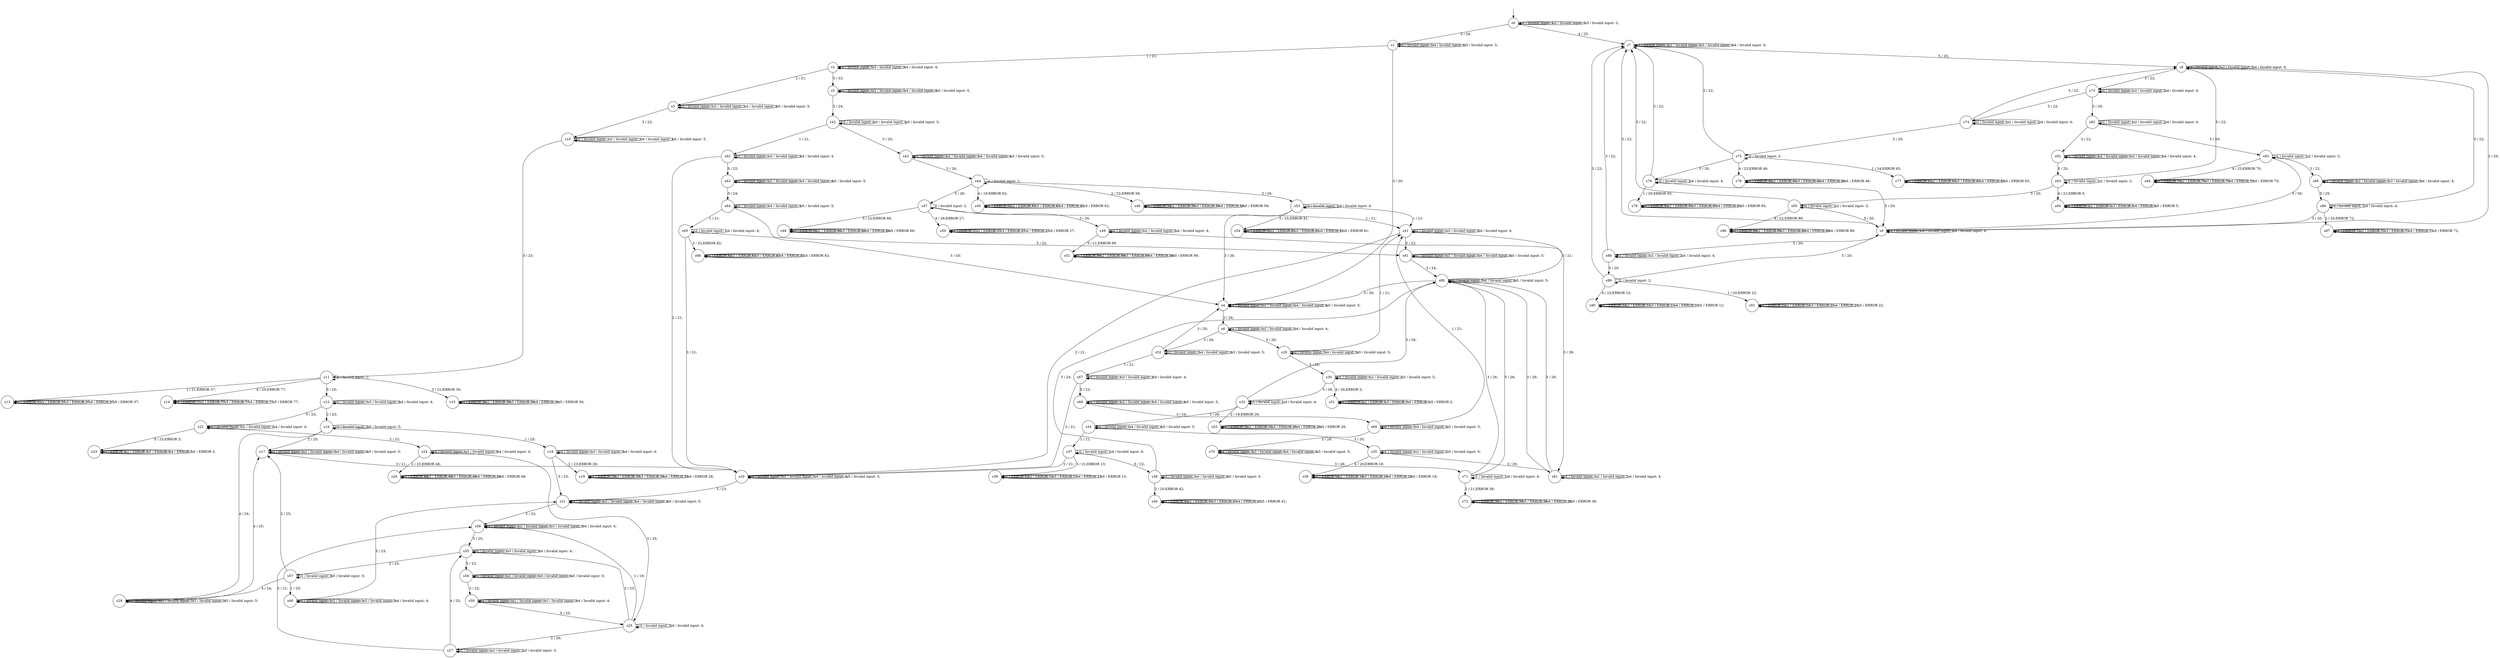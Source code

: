 digraph g {
__start0 [label="" shape="none"];

	s0 [shape="circle" label="s0"];
	s1 [shape="circle" label="s1"];
	s2 [shape="circle" label="s2"];
	s3 [shape="circle" label="s3"];
	s4 [shape="circle" label="s4"];
	s5 [shape="circle" label="s5"];
	s6 [shape="circle" label="s6"];
	s7 [shape="circle" label="s7"];
	s8 [shape="circle" label="s8"];
	s9 [shape="circle" label="s9"];
	s10 [shape="circle" label="s10"];
	s11 [shape="circle" label="s11"];
	s12 [shape="circle" label="s12"];
	s13 [shape="circle" label="s13"];
	s14 [shape="circle" label="s14"];
	s15 [shape="circle" label="s15"];
	s16 [shape="circle" label="s16"];
	s17 [shape="circle" label="s17"];
	s18 [shape="circle" label="s18"];
	s19 [shape="circle" label="s19"];
	s20 [shape="circle" label="s20"];
	s21 [shape="circle" label="s21"];
	s22 [shape="circle" label="s22"];
	s23 [shape="circle" label="s23"];
	s24 [shape="circle" label="s24"];
	s25 [shape="circle" label="s25"];
	s26 [shape="circle" label="s26"];
	s27 [shape="circle" label="s27"];
	s28 [shape="circle" label="s28"];
	s29 [shape="circle" label="s29"];
	s30 [shape="circle" label="s30"];
	s31 [shape="circle" label="s31"];
	s32 [shape="circle" label="s32"];
	s33 [shape="circle" label="s33"];
	s34 [shape="circle" label="s34"];
	s35 [shape="circle" label="s35"];
	s36 [shape="circle" label="s36"];
	s37 [shape="circle" label="s37"];
	s38 [shape="circle" label="s38"];
	s39 [shape="circle" label="s39"];
	s40 [shape="circle" label="s40"];
	s41 [shape="circle" label="s41"];
	s42 [shape="circle" label="s42"];
	s43 [shape="circle" label="s43"];
	s44 [shape="circle" label="s44"];
	s45 [shape="circle" label="s45"];
	s46 [shape="circle" label="s46"];
	s47 [shape="circle" label="s47"];
	s48 [shape="circle" label="s48"];
	s49 [shape="circle" label="s49"];
	s50 [shape="circle" label="s50"];
	s51 [shape="circle" label="s51"];
	s52 [shape="circle" label="s52"];
	s53 [shape="circle" label="s53"];
	s54 [shape="circle" label="s54"];
	s55 [shape="circle" label="s55"];
	s56 [shape="circle" label="s56"];
	s57 [shape="circle" label="s57"];
	s58 [shape="circle" label="s58"];
	s59 [shape="circle" label="s59"];
	s60 [shape="circle" label="s60"];
	s61 [shape="circle" label="s61"];
	s62 [shape="circle" label="s62"];
	s63 [shape="circle" label="s63"];
	s64 [shape="circle" label="s64"];
	s65 [shape="circle" label="s65"];
	s66 [shape="circle" label="s66"];
	s67 [shape="circle" label="s67"];
	s68 [shape="circle" label="s68"];
	s69 [shape="circle" label="s69"];
	s70 [shape="circle" label="s70"];
	s71 [shape="circle" label="s71"];
	s72 [shape="circle" label="s72"];
	s73 [shape="circle" label="s73"];
	s74 [shape="circle" label="s74"];
	s75 [shape="circle" label="s75"];
	s76 [shape="circle" label="s76"];
	s77 [shape="circle" label="s77"];
	s78 [shape="circle" label="s78"];
	s79 [shape="circle" label="s79"];
	s80 [shape="circle" label="s80"];
	s81 [shape="circle" label="s81"];
	s82 [shape="circle" label="s82"];
	s83 [shape="circle" label="s83"];
	s84 [shape="circle" label="s84"];
	s85 [shape="circle" label="s85"];
	s86 [shape="circle" label="s86"];
	s87 [shape="circle" label="s87"];
	s88 [shape="circle" label="s88"];
	s89 [shape="circle" label="s89"];
	s90 [shape="circle" label="s90"];
	s91 [shape="circle" label="s91"];
	s92 [shape="circle" label="s92"];
	s93 [shape="circle" label="s93"];
	s94 [shape="circle" label="s94"];
	s95 [shape="circle" label="s95"];
	s96 [shape="circle" label="s96"];
	s0 -> s0 [label="1 / Invalid input: 1;"];
	s0 -> s0 [label="2 / Invalid input: 2;"];
	s0 -> s0 [label="3 / Invalid input: 3;"];
	s0 -> s7 [label="4 / 25;"];
	s0 -> s1 [label="5 / 26;"];
	s1 -> s2 [label="1 / 21;"];
	s1 -> s1 [label="2 / Invalid input: 2;"];
	s1 -> s4 [label="3 / 20;"];
	s1 -> s1 [label="4 / Invalid input: 4;"];
	s1 -> s1 [label="5 / Invalid input: 5;"];
	s2 -> s2 [label="1 / Invalid input: 1;"];
	s2 -> s3 [label="2 / 21;"];
	s2 -> s2 [label="3 / Invalid input: 3;"];
	s2 -> s2 [label="4 / Invalid input: 4;"];
	s2 -> s5 [label="5 / 22;"];
	s3 -> s3 [label="1 / Invalid input: 1;"];
	s3 -> s3 [label="2 / Invalid input: 2;"];
	s3 -> s10 [label="3 / 23;"];
	s3 -> s3 [label="4 / Invalid input: 4;"];
	s3 -> s3 [label="5 / Invalid input: 5;"];
	s4 -> s4 [label="1 / Invalid input: 1;"];
	s4 -> s4 [label="2 / Invalid input: 2;"];
	s4 -> s6 [label="3 / 26;"];
	s4 -> s4 [label="4 / Invalid input: 4;"];
	s4 -> s4 [label="5 / Invalid input: 5;"];
	s5 -> s5 [label="1 / Invalid input: 1;"];
	s5 -> s5 [label="2 / Invalid input: 2;"];
	s5 -> s42 [label="3 / 24;"];
	s5 -> s5 [label="4 / Invalid input: 4;"];
	s5 -> s5 [label="5 / Invalid input: 5;"];
	s6 -> s6 [label="1 / Invalid input: 1;"];
	s6 -> s6 [label="2 / Invalid input: 2;"];
	s6 -> s52 [label="3 / 26;"];
	s6 -> s6 [label="4 / Invalid input: 4;"];
	s6 -> s29 [label="5 / 26;"];
	s7 -> s7 [label="1 / Invalid input: 1;"];
	s7 -> s7 [label="2 / Invalid input: 2;"];
	s7 -> s7 [label="3 / Invalid input: 3;"];
	s7 -> s7 [label="4 / Invalid input: 4;"];
	s7 -> s8 [label="5 / 25;"];
	s8 -> s8 [label="1 / Invalid input: 1;"];
	s8 -> s8 [label="2 / Invalid input: 2;"];
	s8 -> s9 [label="3 / 20;"];
	s8 -> s8 [label="4 / Invalid input: 4;"];
	s8 -> s73 [label="5 / 22;"];
	s9 -> s9 [label="1 / Invalid input: 1;"];
	s9 -> s9 [label="2 / Invalid input: 2;"];
	s9 -> s7 [label="3 / 22;"];
	s9 -> s9 [label="4 / Invalid input: 4;"];
	s9 -> s88 [label="5 / 20;"];
	s10 -> s10 [label="1 / Invalid input: 1;"];
	s10 -> s10 [label="2 / Invalid input: 2;"];
	s10 -> s11 [label="3 / 23;"];
	s10 -> s10 [label="4 / Invalid input: 4;"];
	s10 -> s10 [label="5 / Invalid input: 5;"];
	s11 -> s13 [label="1 / 21;ERROR 37;"];
	s11 -> s11 [label="2 / Invalid input: 2;"];
	s11 -> s15 [label="3 / 21;ERROR 30;"];
	s11 -> s14 [label="4 / 25;ERROR 77;"];
	s11 -> s12 [label="5 / 25;"];
	s12 -> s12 [label="1 / Invalid input: 1;"];
	s12 -> s16 [label="2 / 23;"];
	s12 -> s12 [label="3 / Invalid input: 3;"];
	s12 -> s12 [label="4 / Invalid input: 4;"];
	s12 -> s22 [label="5 / 23;"];
	s13 -> s13 [label="1 / ERROR 37;"];
	s13 -> s13 [label="2 / ERROR 37;"];
	s13 -> s13 [label="3 / ERROR 37;"];
	s13 -> s13 [label="4 / ERROR 37;"];
	s13 -> s13 [label="5 / ERROR 37;"];
	s14 -> s14 [label="1 / ERROR 77;"];
	s14 -> s14 [label="2 / ERROR 77;"];
	s14 -> s14 [label="3 / ERROR 77;"];
	s14 -> s14 [label="4 / ERROR 77;"];
	s14 -> s14 [label="5 / ERROR 77;"];
	s15 -> s15 [label="1 / ERROR 30;"];
	s15 -> s15 [label="2 / ERROR 30;"];
	s15 -> s15 [label="3 / ERROR 30;"];
	s15 -> s15 [label="4 / ERROR 30;"];
	s15 -> s15 [label="5 / ERROR 30;"];
	s16 -> s18 [label="1 / 25;"];
	s16 -> s17 [label="2 / 25;"];
	s16 -> s16 [label="3 / Invalid input: 3;"];
	s16 -> s28 [label="4 / 24;"];
	s16 -> s16 [label="5 / Invalid input: 5;"];
	s17 -> s17 [label="1 / Invalid input: 1;"];
	s17 -> s17 [label="2 / Invalid input: 2;"];
	s17 -> s20 [label="3 / 21;"];
	s17 -> s17 [label="4 / Invalid input: 4;"];
	s17 -> s17 [label="5 / Invalid input: 5;"];
	s18 -> s18 [label="1 / Invalid input: 1;"];
	s18 -> s19 [label="2 / 23;ERROR 28;"];
	s18 -> s18 [label="3 / Invalid input: 3;"];
	s18 -> s18 [label="4 / Invalid input: 4;"];
	s18 -> s21 [label="5 / 23;"];
	s19 -> s19 [label="1 / ERROR 28;"];
	s19 -> s19 [label="2 / ERROR 28;"];
	s19 -> s19 [label="3 / ERROR 28;"];
	s19 -> s19 [label="4 / ERROR 28;"];
	s19 -> s19 [label="5 / ERROR 28;"];
	s20 -> s20 [label="1 / Invalid input: 1;"];
	s20 -> s20 [label="2 / Invalid input: 2;"];
	s20 -> s21 [label="3 / 23;"];
	s20 -> s20 [label="4 / Invalid input: 4;"];
	s20 -> s20 [label="5 / Invalid input: 5;"];
	s21 -> s21 [label="1 / Invalid input: 1;"];
	s21 -> s21 [label="2 / Invalid input: 2;"];
	s21 -> s58 [label="3 / 23;"];
	s21 -> s21 [label="4 / Invalid input: 4;"];
	s21 -> s21 [label="5 / Invalid input: 5;"];
	s22 -> s22 [label="1 / Invalid input: 1;"];
	s22 -> s22 [label="2 / Invalid input: 2;"];
	s22 -> s24 [label="3 / 22;"];
	s22 -> s22 [label="4 / Invalid input: 4;"];
	s22 -> s23 [label="5 / 23;ERROR 3;"];
	s23 -> s23 [label="1 / ERROR 3;"];
	s23 -> s23 [label="2 / ERROR 3;"];
	s23 -> s23 [label="3 / ERROR 3;"];
	s23 -> s23 [label="4 / ERROR 3;"];
	s23 -> s23 [label="5 / ERROR 3;"];
	s24 -> s24 [label="1 / Invalid input: 1;"];
	s24 -> s26 [label="2 / 25;ERROR 48;"];
	s24 -> s24 [label="3 / Invalid input: 3;"];
	s24 -> s24 [label="4 / Invalid input: 4;"];
	s24 -> s25 [label="5 / 25;"];
	s25 -> s58 [label="1 / 19;"];
	s25 -> s27 [label="2 / 26;"];
	s25 -> s25 [label="3 / Invalid input: 3;"];
	s25 -> s25 [label="4 / Invalid input: 4;"];
	s25 -> s55 [label="5 / 23;"];
	s26 -> s26 [label="1 / ERROR 48;"];
	s26 -> s26 [label="2 / ERROR 48;"];
	s26 -> s26 [label="3 / ERROR 48;"];
	s26 -> s26 [label="4 / ERROR 48;"];
	s26 -> s26 [label="5 / ERROR 48;"];
	s27 -> s27 [label="1 / Invalid input: 1;"];
	s27 -> s27 [label="2 / Invalid input: 2;"];
	s27 -> s27 [label="3 / Invalid input: 3;"];
	s27 -> s55 [label="4 / 25;"];
	s27 -> s58 [label="5 / 21;"];
	s28 -> s28 [label="1 / Invalid input: 1;"];
	s28 -> s28 [label="2 / Invalid input: 2;"];
	s28 -> s28 [label="3 / Invalid input: 3;"];
	s28 -> s17 [label="4 / 25;"];
	s28 -> s28 [label="5 / Invalid input: 5;"];
	s29 -> s41 [label="1 / 21;"];
	s29 -> s29 [label="2 / Invalid input: 2;"];
	s29 -> s30 [label="3 / 20;"];
	s29 -> s29 [label="4 / Invalid input: 4;"];
	s29 -> s29 [label="5 / Invalid input: 5;"];
	s30 -> s30 [label="1 / Invalid input: 1;"];
	s30 -> s30 [label="2 / Invalid input: 2;"];
	s30 -> s32 [label="3 / 26;"];
	s30 -> s31 [label="4 / 26;ERROR 2;"];
	s30 -> s30 [label="5 / Invalid input: 5;"];
	s31 -> s31 [label="1 / ERROR 2;"];
	s31 -> s31 [label="2 / ERROR 2;"];
	s31 -> s31 [label="3 / ERROR 2;"];
	s31 -> s31 [label="4 / ERROR 2;"];
	s31 -> s31 [label="5 / ERROR 2;"];
	s32 -> s32 [label="1 / Invalid input: 1;"];
	s32 -> s33 [label="2 / 19;ERROR 26;"];
	s32 -> s80 [label="3 / 26;"];
	s32 -> s32 [label="4 / Invalid input: 4;"];
	s32 -> s34 [label="5 / 26;"];
	s33 -> s33 [label="1 / ERROR 26;"];
	s33 -> s33 [label="2 / ERROR 26;"];
	s33 -> s33 [label="3 / ERROR 26;"];
	s33 -> s33 [label="4 / ERROR 26;"];
	s33 -> s33 [label="5 / ERROR 26;"];
	s34 -> s37 [label="1 / 21;"];
	s34 -> s34 [label="2 / Invalid input: 2;"];
	s34 -> s35 [label="3 / 20;"];
	s34 -> s34 [label="4 / Invalid input: 4;"];
	s34 -> s34 [label="5 / Invalid input: 5;"];
	s35 -> s35 [label="1 / Invalid input: 1;"];
	s35 -> s35 [label="2 / Invalid input: 2;"];
	s35 -> s81 [label="3 / 26;"];
	s35 -> s36 [label="4 / 20;ERROR 18;"];
	s35 -> s35 [label="5 / Invalid input: 5;"];
	s36 -> s36 [label="1 / ERROR 18;"];
	s36 -> s36 [label="2 / ERROR 18;"];
	s36 -> s36 [label="3 / ERROR 18;"];
	s36 -> s36 [label="4 / ERROR 18;"];
	s36 -> s36 [label="5 / ERROR 18;"];
	s37 -> s37 [label="1 / Invalid input: 1;"];
	s37 -> s20 [label="2 / 21;"];
	s37 -> s39 [label="3 / 21;ERROR 13;"];
	s37 -> s37 [label="4 / Invalid input: 4;"];
	s37 -> s38 [label="5 / 22;"];
	s38 -> s38 [label="1 / Invalid input: 1;"];
	s38 -> s40 [label="2 / 20;ERROR 42;"];
	s38 -> s80 [label="3 / 24;"];
	s38 -> s38 [label="4 / Invalid input: 4;"];
	s38 -> s38 [label="5 / Invalid input: 5;"];
	s39 -> s39 [label="1 / ERROR 13;"];
	s39 -> s39 [label="2 / ERROR 13;"];
	s39 -> s39 [label="3 / ERROR 13;"];
	s39 -> s39 [label="4 / ERROR 13;"];
	s39 -> s39 [label="5 / ERROR 13;"];
	s40 -> s40 [label="1 / ERROR 42;"];
	s40 -> s40 [label="2 / ERROR 42;"];
	s40 -> s40 [label="3 / ERROR 42;"];
	s40 -> s40 [label="4 / ERROR 42;"];
	s40 -> s40 [label="5 / ERROR 42;"];
	s41 -> s41 [label="1 / Invalid input: 1;"];
	s41 -> s20 [label="2 / 21;"];
	s41 -> s41 [label="3 / Invalid input: 3;"];
	s41 -> s41 [label="4 / Invalid input: 4;"];
	s41 -> s61 [label="5 / 22;"];
	s42 -> s62 [label="1 / 21;"];
	s42 -> s42 [label="2 / Invalid input: 2;"];
	s42 -> s43 [label="3 / 20;"];
	s42 -> s42 [label="4 / Invalid input: 4;"];
	s42 -> s42 [label="5 / Invalid input: 5;"];
	s43 -> s43 [label="1 / Invalid input: 1;"];
	s43 -> s43 [label="2 / Invalid input: 2;"];
	s43 -> s44 [label="3 / 26;"];
	s43 -> s43 [label="4 / Invalid input: 4;"];
	s43 -> s43 [label="5 / Invalid input: 5;"];
	s44 -> s44 [label="1 / Invalid input: 1;"];
	s44 -> s46 [label="2 / 22;ERROR 58;"];
	s44 -> s47 [label="3 / 26;"];
	s44 -> s45 [label="4 / 19;ERROR 62;"];
	s44 -> s53 [label="5 / 26;"];
	s45 -> s45 [label="1 / ERROR 62;"];
	s45 -> s45 [label="2 / ERROR 62;"];
	s45 -> s45 [label="3 / ERROR 62;"];
	s45 -> s45 [label="4 / ERROR 62;"];
	s45 -> s45 [label="5 / ERROR 62;"];
	s46 -> s46 [label="1 / ERROR 58;"];
	s46 -> s46 [label="2 / ERROR 58;"];
	s46 -> s46 [label="3 / ERROR 58;"];
	s46 -> s46 [label="4 / ERROR 58;"];
	s46 -> s46 [label="5 / ERROR 58;"];
	s47 -> s41 [label="1 / 21;"];
	s47 -> s47 [label="2 / Invalid input: 2;"];
	s47 -> s49 [label="3 / 20;"];
	s47 -> s50 [label="4 / 26;ERROR 27;"];
	s47 -> s48 [label="5 / 22;ERROR 66;"];
	s48 -> s48 [label="1 / ERROR 66;"];
	s48 -> s48 [label="2 / ERROR 66;"];
	s48 -> s48 [label="3 / ERROR 66;"];
	s48 -> s48 [label="4 / ERROR 66;"];
	s48 -> s48 [label="5 / ERROR 66;"];
	s49 -> s49 [label="1 / Invalid input: 1;"];
	s49 -> s49 [label="2 / Invalid input: 2;"];
	s49 -> s81 [label="3 / 26;"];
	s49 -> s49 [label="4 / Invalid input: 4;"];
	s49 -> s51 [label="5 / 21;ERROR 99;"];
	s50 -> s50 [label="1 / ERROR 27;"];
	s50 -> s50 [label="2 / ERROR 27;"];
	s50 -> s50 [label="3 / ERROR 27;"];
	s50 -> s50 [label="4 / ERROR 27;"];
	s50 -> s50 [label="5 / ERROR 27;"];
	s51 -> s51 [label="1 / ERROR 99;"];
	s51 -> s51 [label="2 / ERROR 99;"];
	s51 -> s51 [label="3 / ERROR 99;"];
	s51 -> s51 [label="4 / ERROR 99;"];
	s51 -> s51 [label="5 / ERROR 99;"];
	s52 -> s67 [label="1 / 21;"];
	s52 -> s52 [label="2 / Invalid input: 2;"];
	s52 -> s4 [label="3 / 20;"];
	s52 -> s52 [label="4 / Invalid input: 4;"];
	s52 -> s52 [label="5 / Invalid input: 5;"];
	s53 -> s41 [label="1 / 21;"];
	s53 -> s53 [label="2 / Invalid input: 2;"];
	s53 -> s4 [label="3 / 20;"];
	s53 -> s53 [label="4 / Invalid input: 4;"];
	s53 -> s54 [label="5 / 25;ERROR 81;"];
	s54 -> s54 [label="1 / ERROR 81;"];
	s54 -> s54 [label="2 / ERROR 81;"];
	s54 -> s54 [label="3 / ERROR 81;"];
	s54 -> s54 [label="4 / ERROR 81;"];
	s54 -> s54 [label="5 / ERROR 81;"];
	s55 -> s55 [label="1 / Invalid input: 1;"];
	s55 -> s57 [label="2 / 23;"];
	s55 -> s55 [label="3 / Invalid input: 3;"];
	s55 -> s55 [label="4 / Invalid input: 4;"];
	s55 -> s56 [label="5 / 23;"];
	s56 -> s56 [label="1 / Invalid input: 1;"];
	s56 -> s56 [label="2 / Invalid input: 2;"];
	s56 -> s59 [label="3 / 22;"];
	s56 -> s56 [label="4 / Invalid input: 4;"];
	s56 -> s56 [label="5 / Invalid input: 5;"];
	s57 -> s60 [label="1 / 25;"];
	s57 -> s17 [label="2 / 25;"];
	s57 -> s57 [label="3 / Invalid input: 3;"];
	s57 -> s28 [label="4 / 24;"];
	s57 -> s57 [label="5 / Invalid input: 5;"];
	s58 -> s58 [label="1 / Invalid input: 1;"];
	s58 -> s58 [label="2 / Invalid input: 2;"];
	s58 -> s58 [label="3 / Invalid input: 3;"];
	s58 -> s58 [label="4 / Invalid input: 4;"];
	s58 -> s55 [label="5 / 25;"];
	s59 -> s59 [label="1 / Invalid input: 1;"];
	s59 -> s59 [label="2 / Invalid input: 2;"];
	s59 -> s59 [label="3 / Invalid input: 3;"];
	s59 -> s59 [label="4 / Invalid input: 4;"];
	s59 -> s25 [label="5 / 25;"];
	s60 -> s60 [label="1 / Invalid input: 1;"];
	s60 -> s60 [label="2 / Invalid input: 2;"];
	s60 -> s60 [label="3 / Invalid input: 3;"];
	s60 -> s60 [label="4 / Invalid input: 4;"];
	s60 -> s21 [label="5 / 23;"];
	s61 -> s61 [label="1 / Invalid input: 1;"];
	s61 -> s61 [label="2 / Invalid input: 2;"];
	s61 -> s80 [label="3 / 24;"];
	s61 -> s61 [label="4 / Invalid input: 4;"];
	s61 -> s61 [label="5 / Invalid input: 5;"];
	s62 -> s62 [label="1 / Invalid input: 1;"];
	s62 -> s20 [label="2 / 21;"];
	s62 -> s62 [label="3 / Invalid input: 3;"];
	s62 -> s62 [label="4 / Invalid input: 4;"];
	s62 -> s63 [label="5 / 22;"];
	s63 -> s63 [label="1 / Invalid input: 1;"];
	s63 -> s63 [label="2 / Invalid input: 2;"];
	s63 -> s64 [label="3 / 24;"];
	s63 -> s63 [label="4 / Invalid input: 4;"];
	s63 -> s63 [label="5 / Invalid input: 5;"];
	s64 -> s65 [label="1 / 21;"];
	s64 -> s64 [label="2 / Invalid input: 2;"];
	s64 -> s4 [label="3 / 20;"];
	s64 -> s64 [label="4 / Invalid input: 4;"];
	s64 -> s64 [label="5 / Invalid input: 5;"];
	s65 -> s65 [label="1 / Invalid input: 1;"];
	s65 -> s20 [label="2 / 21;"];
	s65 -> s66 [label="3 / 22;ERROR 82;"];
	s65 -> s65 [label="4 / Invalid input: 4;"];
	s65 -> s61 [label="5 / 22;"];
	s66 -> s66 [label="1 / ERROR 82;"];
	s66 -> s66 [label="2 / ERROR 82;"];
	s66 -> s66 [label="3 / ERROR 82;"];
	s66 -> s66 [label="4 / ERROR 82;"];
	s66 -> s66 [label="5 / ERROR 82;"];
	s67 -> s67 [label="1 / Invalid input: 1;"];
	s67 -> s20 [label="2 / 21;"];
	s67 -> s67 [label="3 / Invalid input: 3;"];
	s67 -> s67 [label="4 / Invalid input: 4;"];
	s67 -> s68 [label="5 / 22;"];
	s68 -> s68 [label="1 / Invalid input: 1;"];
	s68 -> s68 [label="2 / Invalid input: 2;"];
	s68 -> s69 [label="3 / 24;"];
	s68 -> s68 [label="4 / Invalid input: 4;"];
	s68 -> s68 [label="5 / Invalid input: 5;"];
	s69 -> s41 [label="1 / 21;"];
	s69 -> s69 [label="2 / Invalid input: 2;"];
	s69 -> s70 [label="3 / 20;"];
	s69 -> s69 [label="4 / Invalid input: 4;"];
	s69 -> s69 [label="5 / Invalid input: 5;"];
	s70 -> s70 [label="1 / Invalid input: 1;"];
	s70 -> s70 [label="2 / Invalid input: 2;"];
	s70 -> s71 [label="3 / 26;"];
	s70 -> s70 [label="4 / Invalid input: 4;"];
	s70 -> s70 [label="5 / Invalid input: 5;"];
	s71 -> s71 [label="1 / Invalid input: 1;"];
	s71 -> s72 [label="2 / 21;ERROR 38;"];
	s71 -> s80 [label="3 / 26;"];
	s71 -> s71 [label="4 / Invalid input: 4;"];
	s71 -> s80 [label="5 / 26;"];
	s72 -> s72 [label="1 / ERROR 38;"];
	s72 -> s72 [label="2 / ERROR 38;"];
	s72 -> s72 [label="3 / ERROR 38;"];
	s72 -> s72 [label="4 / ERROR 38;"];
	s72 -> s72 [label="5 / ERROR 38;"];
	s73 -> s73 [label="1 / Invalid input: 1;"];
	s73 -> s73 [label="2 / Invalid input: 2;"];
	s73 -> s82 [label="3 / 20;"];
	s73 -> s73 [label="4 / Invalid input: 4;"];
	s73 -> s74 [label="5 / 22;"];
	s74 -> s74 [label="1 / Invalid input: 1;"];
	s74 -> s74 [label="2 / Invalid input: 2;"];
	s74 -> s75 [label="3 / 20;"];
	s74 -> s74 [label="4 / Invalid input: 4;"];
	s74 -> s8 [label="5 / 22;"];
	s75 -> s77 [label="1 / 24;ERROR 65;"];
	s75 -> s75 [label="2 / Invalid input: 2;"];
	s75 -> s7 [label="3 / 22;"];
	s75 -> s78 [label="4 / 23;ERROR 46;"];
	s75 -> s76 [label="5 / 20;"];
	s76 -> s79 [label="1 / 20;ERROR 93;"];
	s76 -> s76 [label="2 / Invalid input: 2;"];
	s76 -> s7 [label="3 / 22;"];
	s76 -> s76 [label="4 / Invalid input: 4;"];
	s76 -> s9 [label="5 / 20;"];
	s77 -> s77 [label="1 / ERROR 65;"];
	s77 -> s77 [label="2 / ERROR 65;"];
	s77 -> s77 [label="3 / ERROR 65;"];
	s77 -> s77 [label="4 / ERROR 65;"];
	s77 -> s77 [label="5 / ERROR 65;"];
	s78 -> s78 [label="1 / ERROR 46;"];
	s78 -> s78 [label="2 / ERROR 46;"];
	s78 -> s78 [label="3 / ERROR 46;"];
	s78 -> s78 [label="4 / ERROR 46;"];
	s78 -> s78 [label="5 / ERROR 46;"];
	s79 -> s79 [label="1 / ERROR 93;"];
	s79 -> s79 [label="2 / ERROR 93;"];
	s79 -> s79 [label="3 / ERROR 93;"];
	s79 -> s79 [label="4 / ERROR 93;"];
	s79 -> s79 [label="5 / ERROR 93;"];
	s80 -> s41 [label="1 / 21;"];
	s80 -> s80 [label="2 / Invalid input: 2;"];
	s80 -> s4 [label="3 / 20;"];
	s80 -> s80 [label="4 / Invalid input: 4;"];
	s80 -> s80 [label="5 / Invalid input: 5;"];
	s81 -> s81 [label="1 / Invalid input: 1;"];
	s81 -> s81 [label="2 / Invalid input: 2;"];
	s81 -> s80 [label="3 / 26;"];
	s81 -> s81 [label="4 / Invalid input: 4;"];
	s81 -> s80 [label="5 / 26;"];
	s82 -> s82 [label="1 / Invalid input: 1;"];
	s82 -> s82 [label="2 / Invalid input: 2;"];
	s82 -> s92 [label="3 / 22;"];
	s82 -> s82 [label="4 / Invalid input: 4;"];
	s82 -> s83 [label="5 / 20;"];
	s83 -> s83 [label="1 / Invalid input: 1;"];
	s83 -> s83 [label="2 / Invalid input: 2;"];
	s83 -> s85 [label="3 / 22;"];
	s83 -> s84 [label="4 / 23;ERROR 70;"];
	s83 -> s9 [label="5 / 20;"];
	s84 -> s84 [label="1 / ERROR 70;"];
	s84 -> s84 [label="2 / ERROR 70;"];
	s84 -> s84 [label="3 / ERROR 70;"];
	s84 -> s84 [label="4 / ERROR 70;"];
	s84 -> s84 [label="5 / ERROR 70;"];
	s85 -> s85 [label="1 / Invalid input: 1;"];
	s85 -> s85 [label="2 / Invalid input: 2;"];
	s85 -> s85 [label="3 / Invalid input: 3;"];
	s85 -> s85 [label="4 / Invalid input: 4;"];
	s85 -> s86 [label="5 / 25;"];
	s86 -> s86 [label="1 / Invalid input: 1;"];
	s86 -> s87 [label="2 / 25;ERROR 72;"];
	s86 -> s9 [label="3 / 20;"];
	s86 -> s86 [label="4 / Invalid input: 4;"];
	s86 -> s8 [label="5 / 22;"];
	s87 -> s87 [label="1 / ERROR 72;"];
	s87 -> s87 [label="2 / ERROR 72;"];
	s87 -> s87 [label="3 / ERROR 72;"];
	s87 -> s87 [label="4 / ERROR 72;"];
	s87 -> s87 [label="5 / ERROR 72;"];
	s88 -> s88 [label="1 / Invalid input: 1;"];
	s88 -> s88 [label="2 / Invalid input: 2;"];
	s88 -> s7 [label="3 / 22;"];
	s88 -> s88 [label="4 / Invalid input: 4;"];
	s88 -> s89 [label="5 / 20;"];
	s89 -> s91 [label="1 / 20;ERROR 22;"];
	s89 -> s89 [label="2 / Invalid input: 2;"];
	s89 -> s7 [label="3 / 22;"];
	s89 -> s90 [label="4 / 23;ERROR 12;"];
	s89 -> s9 [label="5 / 20;"];
	s90 -> s90 [label="1 / ERROR 12;"];
	s90 -> s90 [label="2 / ERROR 12;"];
	s90 -> s90 [label="3 / ERROR 12;"];
	s90 -> s90 [label="4 / ERROR 12;"];
	s90 -> s90 [label="5 / ERROR 12;"];
	s91 -> s91 [label="1 / ERROR 22;"];
	s91 -> s91 [label="2 / ERROR 22;"];
	s91 -> s91 [label="3 / ERROR 22;"];
	s91 -> s91 [label="4 / ERROR 22;"];
	s91 -> s91 [label="5 / ERROR 22;"];
	s92 -> s92 [label="1 / Invalid input: 1;"];
	s92 -> s92 [label="2 / Invalid input: 2;"];
	s92 -> s92 [label="3 / Invalid input: 3;"];
	s92 -> s92 [label="4 / Invalid input: 4;"];
	s92 -> s93 [label="5 / 25;"];
	s93 -> s93 [label="1 / Invalid input: 1;"];
	s93 -> s93 [label="2 / Invalid input: 2;"];
	s93 -> s95 [label="3 / 20;"];
	s93 -> s94 [label="4 / 21;ERROR 5;"];
	s93 -> s8 [label="5 / 22;"];
	s94 -> s94 [label="1 / ERROR 5;"];
	s94 -> s94 [label="2 / ERROR 5;"];
	s94 -> s94 [label="3 / ERROR 5;"];
	s94 -> s94 [label="4 / ERROR 5;"];
	s94 -> s94 [label="5 / ERROR 5;"];
	s95 -> s95 [label="1 / Invalid input: 1;"];
	s95 -> s95 [label="2 / Invalid input: 2;"];
	s95 -> s7 [label="3 / 22;"];
	s95 -> s96 [label="4 / 22;ERROR 89;"];
	s95 -> s9 [label="5 / 20;"];
	s96 -> s96 [label="1 / ERROR 89;"];
	s96 -> s96 [label="2 / ERROR 89;"];
	s96 -> s96 [label="3 / ERROR 89;"];
	s96 -> s96 [label="4 / ERROR 89;"];
	s96 -> s96 [label="5 / ERROR 89;"];

__start0 -> s0;
}

